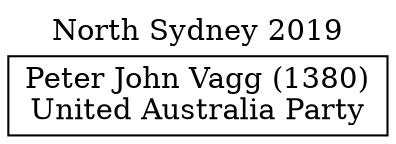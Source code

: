 // House preference flow
digraph "Peter John Vagg (1380)_North Sydney_2019" {
	graph [label="North Sydney 2019" labelloc=t mclimit=10]
	node [shape=box]
	"Peter John Vagg (1380)" [label="Peter John Vagg (1380)
United Australia Party"]
}
